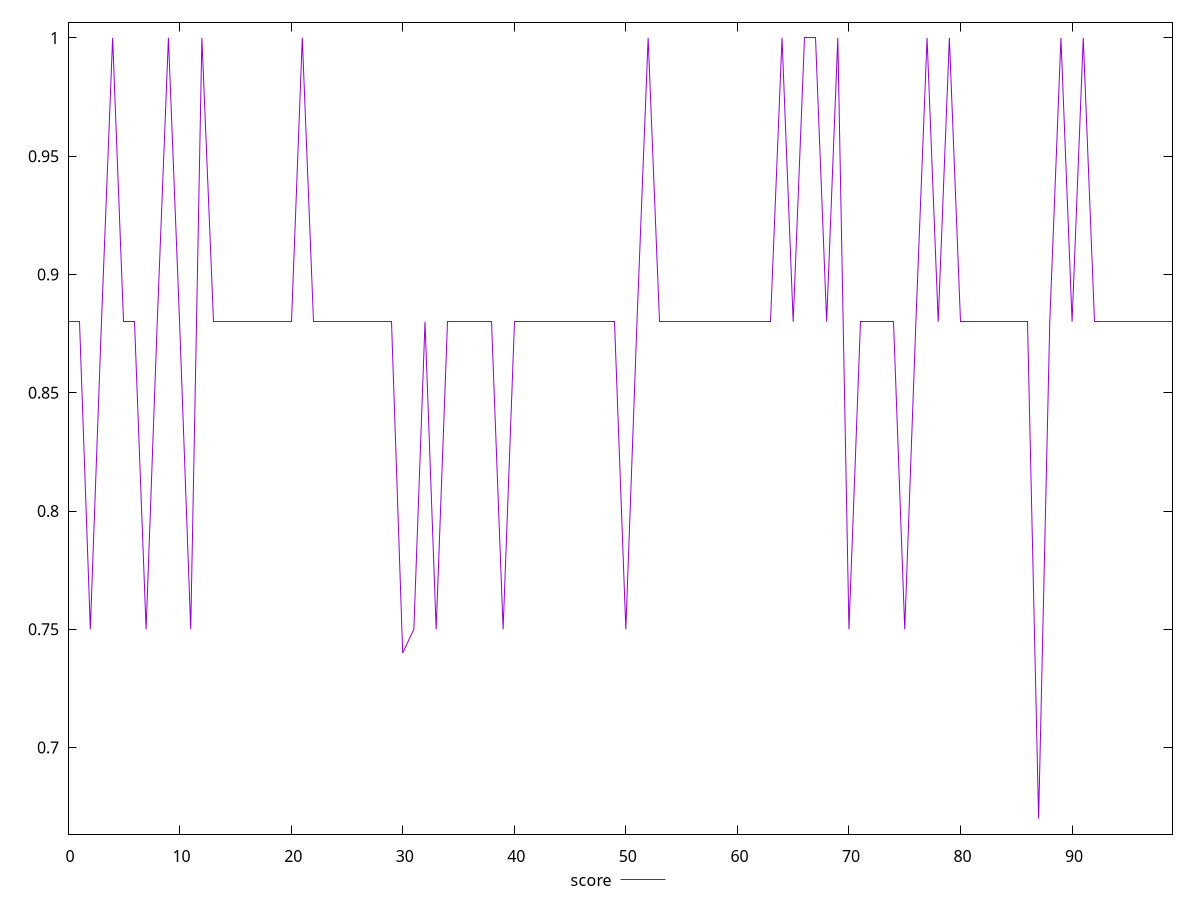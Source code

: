 reset

$score <<EOF
0 0.88
1 0.88
2 0.75
3 0.88
4 1
5 0.88
6 0.88
7 0.75
8 0.88
9 1
10 0.88
11 0.75
12 1
13 0.88
14 0.88
15 0.88
16 0.88
17 0.88
18 0.88
19 0.88
20 0.88
21 1
22 0.88
23 0.88
24 0.88
25 0.88
26 0.88
27 0.88
28 0.88
29 0.88
30 0.74
31 0.75
32 0.88
33 0.75
34 0.88
35 0.88
36 0.88
37 0.88
38 0.88
39 0.75
40 0.88
41 0.88
42 0.88
43 0.88
44 0.88
45 0.88
46 0.88
47 0.88
48 0.88
49 0.88
50 0.75
51 0.88
52 1
53 0.88
54 0.88
55 0.88
56 0.88
57 0.88
58 0.88
59 0.88
60 0.88
61 0.88
62 0.88
63 0.88
64 1
65 0.88
66 1
67 1
68 0.88
69 1
70 0.75
71 0.88
72 0.88
73 0.88
74 0.88
75 0.75
76 0.88
77 1
78 0.88
79 1
80 0.88
81 0.88
82 0.88
83 0.88
84 0.88
85 0.88
86 0.88
87 0.67
88 0.88
89 1
90 0.88
91 1
92 0.88
93 0.88
94 0.88
95 0.88
96 0.88
97 0.88
98 0.88
99 0.88
EOF

set key outside below
set xrange [0:99]
set yrange [0.6634:1.0066]
set trange [0.6634:1.0066]
set terminal svg size 640, 500 enhanced background rgb 'white'
set output "report_00026_2021-02-22T21:38:55.199Z/uses-http2/samples/pages/score/values.svg"

plot $score title "score" with line

reset
